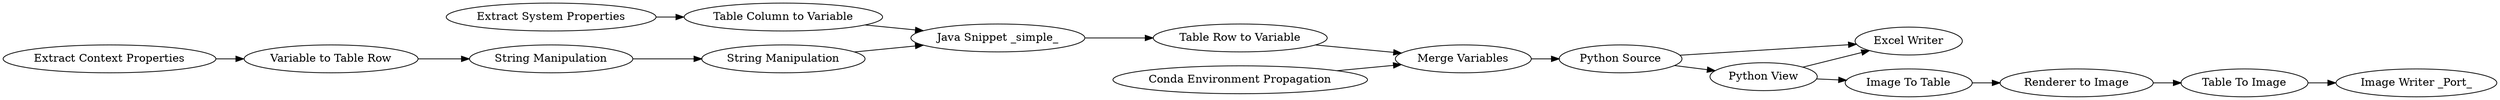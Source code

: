 digraph {
	"5396335975619704168_7" [label="Extract System Properties"]
	"8807367624536390643_5" [label="Python Source"]
	"5396335975619704168_57" [label="Variable to Table Row"]
	"8807367624536390643_2400" [label="Image Writer _Port_"]
	"5396335975619704168_58" [label="Table Row to Variable"]
	"5396335975619704168_56" [label="Extract Context Properties"]
	"8807367624536390643_256" [label="Table To Image"]
	"8807367624536390643_4" [label="Python View"]
	"8807367624536390643_2398" [label="Merge Variables"]
	"8807367624536390643_104" [label="Conda Environment Propagation"]
	"5396335975619704168_46" [label="Java Snippet _simple_"]
	"5396335975619704168_48" [label="String Manipulation"]
	"5396335975619704168_54" [label="Table Column to Variable"]
	"8807367624536390643_2399" [label="Excel Writer"]
	"8807367624536390643_257" [label="Image To Table"]
	"5396335975619704168_47" [label="String Manipulation"]
	"8807367624536390643_255" [label="Renderer to Image"]
	"5396335975619704168_46" -> "5396335975619704168_58"
	"8807367624536390643_257" -> "8807367624536390643_255"
	"5396335975619704168_57" -> "5396335975619704168_48"
	"5396335975619704168_47" -> "5396335975619704168_46"
	"8807367624536390643_4" -> "8807367624536390643_2399"
	"5396335975619704168_58" -> "8807367624536390643_2398"
	"5396335975619704168_48" -> "5396335975619704168_47"
	"8807367624536390643_4" -> "8807367624536390643_257"
	"5396335975619704168_56" -> "5396335975619704168_57"
	"8807367624536390643_104" -> "8807367624536390643_2398"
	"8807367624536390643_256" -> "8807367624536390643_2400"
	"5396335975619704168_54" -> "5396335975619704168_46"
	"8807367624536390643_2398" -> "8807367624536390643_5"
	"5396335975619704168_7" -> "5396335975619704168_54"
	"8807367624536390643_5" -> "8807367624536390643_2399"
	"8807367624536390643_255" -> "8807367624536390643_256"
	"8807367624536390643_5" -> "8807367624536390643_4"
	rankdir=LR
}
